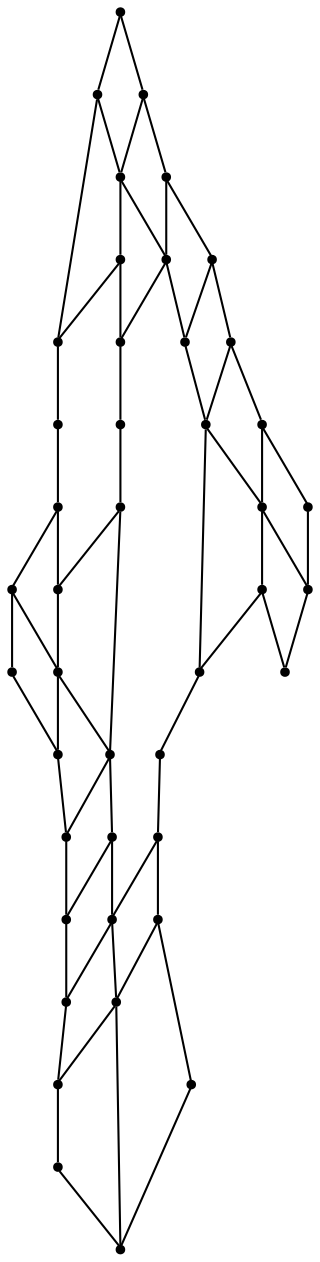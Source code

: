 graph {
  node [shape=point,comment="{\"directed\":false,\"doi\":\"10.1007/11618058_3\",\"figure\":\"4 (14)\"}"]

  v0 [pos="1583.436246366279,1390.2394664379972"]
  v1 [pos="1578.1216706031978,1402.5456162386158"]
  v2 [pos="1571.7809411337212,1373.9707044852792"]
  v3 [pos="1567.5426280886627,1425.233146756194"]
  v4 [pos="1567.038390261628,1386.6539688997486"]
  v5 [pos="1549.1746230014533,1343.0685730867604"]
  v6 [pos="1559.8443132267441,1407.477988013925"]
  v7 [pos="1543.2193450218024,1359.0779992037037"]
  v8 [pos="1530.5180777616279,1404.3977153393644"]
  v9 [pos="1519.3502861555232,1298.0102590812264"]
  v10 [pos="1513.5576081031977,1302.0456365836676"]
  v11 [pos="1477.0549736555233,1440.8446363700448"]
  v12 [pos="1485.5513444767441,1256.3195916109303"]
  v13 [pos="1468.9596974927326,1255.9404107027271"]
  v14 [pos="1462.430359738372,1227.5279096854742"]
  v15 [pos="1417.6063544694766,1466.9019115063566"]
  v16 [pos="1448.6996320857559,1228.7185720695077"]
  v17 [pos="1423.956558866279,1249.218628018401"]
  v18 [pos="1449.7728424781976,1213.6061402254322"]
  v19 [pos="1435.2951535247091,1217.4477946850675"]
  v20 [pos="1426.3725699491279,1229.8373591992276"]
  v21 [pos="1407.1908975290698,1227.2748681001879"]
  v22 [pos="1377.4677007630814,1275.1602224601327"]
  v23 [pos="1402.3973155886629,1485.6623701346932"]
  v24 [pos="1373.546098292151,1460.4936015698331"]
  v25 [pos="1408.0400481468023,1486.6935781730233"]
  v26 [pos="1388.695839389535,1498.0821343355396"]
  v27 [pos="1362.7857603561047,1250.5185496899503"]
  v28 [pos="1383.027034883721,1487.3655053072193"]
  v29 [pos="1377.8657113008721,1502.5997849397877"]
  v30 [pos="1371.1686228197673,1488.93522144288"]
  v31 [pos="1336.9538653706397,1311.0696526460865"]
  v32 [pos="1340.9754315043604,1414.3790296805917"]
  v33 [pos="1357.6744503997093,1460.3237521740812"]
  v34 [pos="1326.1185546875,1286.7571882499276"]
  v35 [pos="1335.1859011627907,1418.5320905936776"]
  v36 [pos="1323.3263762718022,1356.748745053313"]
  v37 [pos="1320.374745639535,1306.726969489755"]
  v38 [pos="1316.6626408066859,1373.0039648307381"]
  v39 [pos="1306.8712254723837,1311.4456864290455"]
  v40 [pos="1310.2552371002907,1328.2820753348885"]
  v41 [pos="1303.6623410247091,1341.4362959159432"]
  v42 [pos="1297.945621366279,1324.611319312753"]

  v0 -- v1 [id="-1",pos="1583.436246366279,1390.2394664379972 1578.1216706031978,1402.5456162386158 1578.1216706031978,1402.5456162386158 1578.1216706031978,1402.5456162386158"]
  v42 -- v39 [id="-3",pos="1297.945621366279,1324.611319312753 1306.8712254723837,1311.4456864290455 1306.8712254723837,1311.4456864290455 1306.8712254723837,1311.4456864290455"]
  v42 -- v41 [id="-4",pos="1297.945621366279,1324.611319312753 1303.6623410247091,1341.4362959159432 1303.6623410247091,1341.4362959159432 1303.6623410247091,1341.4362959159432"]
  v41 -- v40 [id="-9",pos="1303.6623410247091,1341.4362959159432 1310.2552371002907,1328.2820753348885 1310.2552371002907,1328.2820753348885 1310.2552371002907,1328.2820753348885"]
  v41 -- v38 [id="-10",pos="1303.6623410247091,1341.4362959159432 1316.6626408066859,1373.0039648307381 1316.6626408066859,1373.0039648307381 1316.6626408066859,1373.0039648307381"]
  v39 -- v40 [id="-15",pos="1306.8712254723837,1311.4456864290455 1310.2552371002907,1328.2820753348885 1310.2552371002907,1328.2820753348885 1310.2552371002907,1328.2820753348885"]
  v39 -- v34 [id="-16",pos="1306.8712254723837,1311.4456864290455 1326.1185546875,1286.7571882499276 1326.1185546875,1286.7571882499276 1326.1185546875,1286.7571882499276"]
  v40 -- v37 [id="-23",pos="1310.2552371002907,1328.2820753348885 1320.374745639535,1306.726969489755 1320.374745639535,1306.726969489755 1320.374745639535,1306.726969489755"]
  v40 -- v36 [id="-24",pos="1310.2552371002907,1328.2820753348885 1323.3263762718022,1356.748745053313 1323.3263762718022,1356.748745053313 1323.3263762718022,1356.748745053313"]
  v38 -- v36 [id="-29",pos="1316.6626408066859,1373.0039648307381 1323.3263762718022,1356.748745053313 1323.3263762718022,1356.748745053313 1323.3263762718022,1356.748745053313"]
  v38 -- v35 [id="-30",pos="1316.6626408066859,1373.0039648307381 1335.1859011627907,1418.5320905936776 1335.1859011627907,1418.5320905936776 1335.1859011627907,1418.5320905936776"]
  v37 -- v34 [id="-34",pos="1320.374745639535,1306.726969489755 1326.1185546875,1286.7571882499276 1326.1185546875,1286.7571882499276 1326.1185546875,1286.7571882499276"]
  v37 -- v31 [id="-37",pos="1320.374745639535,1306.726969489755 1336.9538653706397,1311.0696526460865 1336.9538653706397,1311.0696526460865 1336.9538653706397,1311.0696526460865"]
  v36 -- v31 [id="-42",pos="1323.3263762718022,1356.748745053313 1336.9538653706397,1311.0696526460865 1336.9538653706397,1311.0696526460865 1336.9538653706397,1311.0696526460865"]
  v36 -- v32 [id="-45",pos="1323.3263762718022,1356.748745053313 1340.9754315043604,1414.3790296805917 1340.9754315043604,1414.3790296805917 1340.9754315043604,1414.3790296805917"]
  v34 -- v27 [id="-50",pos="1326.1185546875,1286.7571882499276 1362.7857603561047,1250.5185496899503 1362.7857603561047,1250.5185496899503 1362.7857603561047,1250.5185496899503"]
  v35 -- v33 [id="-58",pos="1335.1859011627907,1418.5320905936776 1357.6744503997093,1460.3237521740812 1357.6744503997093,1460.3237521740812 1357.6744503997093,1460.3237521740812"]
  v35 -- v32 [id="-59",pos="1335.1859011627907,1418.5320905936776 1340.9754315043604,1414.3790296805917 1340.9754315043604,1414.3790296805917 1340.9754315043604,1414.3790296805917"]
  v31 -- v22 [id="-62",pos="1336.9538653706397,1311.0696526460865 1377.4677007630814,1275.1602224601327 1377.4677007630814,1275.1602224601327 1377.4677007630814,1275.1602224601327"]
  v32 -- v24 [id="-69",pos="1340.9754315043604,1414.3790296805917 1373.546098292151,1460.4936015698331 1373.546098292151,1460.4936015698331 1373.546098292151,1460.4936015698331"]
  v33 -- v30 [id="-73",pos="1357.6744503997093,1460.3237521740812 1371.1686228197673,1488.93522144288 1371.1686228197673,1488.93522144288 1371.1686228197673,1488.93522144288"]
  v33 -- v24 [id="-75",pos="1357.6744503997093,1460.3237521740812 1373.546098292151,1460.4936015698331 1373.546098292151,1460.4936015698331 1373.546098292151,1460.4936015698331"]
  v27 -- v21 [id="-78",pos="1362.7857603561047,1250.5185496899503 1407.1908975290698,1227.2748681001879 1407.1908975290698,1227.2748681001879 1407.1908975290698,1227.2748681001879"]
  v30 -- v29 [id="-85",pos="1371.1686228197673,1488.93522144288 1377.8657113008721,1502.5997849397877 1377.8657113008721,1502.5997849397877 1377.8657113008721,1502.5997849397877"]
  v30 -- v28 [id="-87",pos="1371.1686228197673,1488.93522144288 1383.027034883721,1487.3655053072193 1383.027034883721,1487.3655053072193 1383.027034883721,1487.3655053072193"]
  v24 -- v28 [id="-91",pos="1373.546098292151,1460.4936015698331 1383.027034883721,1487.3655053072193 1383.027034883721,1487.3655053072193 1383.027034883721,1487.3655053072193"]
  v24 -- v15 [id="-93",pos="1373.546098292151,1460.4936015698331 1417.6063544694766,1466.9019115063566 1417.6063544694766,1466.9019115063566 1417.6063544694766,1466.9019115063566"]
  v22 -- v17 [id="-98",pos="1377.4677007630814,1275.1602224601327 1423.956558866279,1249.218628018401 1423.956558866279,1249.218628018401 1423.956558866279,1249.218628018401"]
  v29 -- v26 [id="-100",pos="1377.8657113008721,1502.5997849397877 1388.695839389535,1498.0821343355396 1388.695839389535,1498.0821343355396 1388.695839389535,1498.0821343355396"]
  v28 -- v26 [id="-107",pos="1383.027034883721,1487.3655053072193 1388.695839389535,1498.0821343355396 1388.695839389535,1498.0821343355396 1388.695839389535,1498.0821343355396"]
  v28 -- v23 [id="-108",pos="1383.027034883721,1487.3655053072193 1402.3973155886629,1485.6623701346932 1402.3973155886629,1485.6623701346932 1402.3973155886629,1485.6623701346932"]
  v26 -- v25 [id="-114",pos="1388.695839389535,1498.0821343355396 1408.0400481468023,1486.6935781730233 1408.0400481468023,1486.6935781730233 1408.0400481468023,1486.6935781730233"]
  v23 -- v15 [id="-118",pos="1402.3973155886629,1485.6623701346932 1417.6063544694766,1466.9019115063566 1417.6063544694766,1466.9019115063566 1417.6063544694766,1466.9019115063566"]
  v23 -- v25 [id="-121",pos="1402.3973155886629,1485.6623701346932 1408.0400481468023,1486.6935781730233 1408.0400481468023,1486.6935781730233 1408.0400481468023,1486.6935781730233"]
  v21 -- v19 [id="-128",pos="1407.1908975290698,1227.2748681001879 1435.2951535247091,1217.4477946850675 1435.2951535247091,1217.4477946850675 1435.2951535247091,1217.4477946850675"]
  v21 -- v20 [id="-131",pos="1407.1908975290698,1227.2748681001879 1426.3725699491279,1229.8373591992276 1426.3725699491279,1229.8373591992276 1426.3725699491279,1229.8373591992276"]
  v15 -- v11 [id="-136",pos="1417.6063544694766,1466.9019115063566 1477.0549736555233,1440.8446363700448 1477.0549736555233,1440.8446363700448 1477.0549736555233,1440.8446363700448"]
  v17 -- v20 [id="-140",pos="1423.956558866279,1249.218628018401 1426.3725699491279,1229.8373591992276 1426.3725699491279,1229.8373591992276 1426.3725699491279,1229.8373591992276"]
  v17 -- v13 [id="-145",pos="1423.956558866279,1249.218628018401 1468.9596974927326,1255.9404107027271 1468.9596974927326,1255.9404107027271 1468.9596974927326,1255.9404107027271"]
  v20 -- v16 [id="-148",pos="1426.3725699491279,1229.8373591992276 1448.6996320857559,1228.7185720695077 1448.6996320857559,1228.7185720695077 1448.6996320857559,1228.7185720695077"]
  v19 -- v16 [id="-153",pos="1435.2951535247091,1217.4477946850675 1448.6996320857559,1228.7185720695077 1448.6996320857559,1228.7185720695077 1448.6996320857559,1228.7185720695077"]
  v19 -- v18 [id="-154",pos="1435.2951535247091,1217.4477946850675 1449.7728424781976,1213.6061402254322 1449.7728424781976,1213.6061402254322 1449.7728424781976,1213.6061402254322"]
  v16 -- v13 [id="-163",pos="1448.6996320857559,1228.7185720695077 1468.9596974927326,1255.9404107027271 1468.9596974927326,1255.9404107027271 1468.9596974927326,1255.9404107027271"]
  v16 -- v14 [id="-164",pos="1448.6996320857559,1228.7185720695077 1462.430359738372,1227.5279096854742 1462.430359738372,1227.5279096854742 1462.430359738372,1227.5279096854742"]
  v18 -- v14 [id="-167",pos="1449.7728424781976,1213.6061402254322 1462.430359738372,1227.5279096854742 1462.430359738372,1227.5279096854742 1462.430359738372,1227.5279096854742"]
  v14 -- v12 [id="-173",pos="1462.430359738372,1227.5279096854742 1485.5513444767441,1256.3195916109303 1485.5513444767441,1256.3195916109303 1485.5513444767441,1256.3195916109303"]
  v13 -- v10 [id="-179",pos="1468.9596974927326,1255.9404107027271 1513.5576081031977,1302.0456365836676 1513.5576081031977,1302.0456365836676 1513.5576081031977,1302.0456365836676"]
  v13 -- v12 [id="-181",pos="1468.9596974927326,1255.9404107027271 1485.5513444767441,1256.3195916109303 1485.5513444767441,1256.3195916109303 1485.5513444767441,1256.3195916109303"]
  v11 -- v8 [id="-184",pos="1477.0549736555233,1440.8446363700448 1530.5180777616279,1404.3977153393644 1530.5180777616279,1404.3977153393644 1530.5180777616279,1404.3977153393644"]
  v12 -- v9 [id="-191",pos="1485.5513444767441,1256.3195916109303 1519.3502861555232,1298.0102590812264 1519.3502861555232,1298.0102590812264 1519.3502861555232,1298.0102590812264"]
  v10 -- v7 [id="-195",pos="1513.5576081031977,1302.0456365836676 1543.2193450218024,1359.0779992037037 1543.2193450218024,1359.0779992037037 1543.2193450218024,1359.0779992037037"]
  v10 -- v9 [id="-196",pos="1513.5576081031977,1302.0456365836676 1519.3502861555232,1298.0102590812264 1519.3502861555232,1298.0102590812264 1519.3502861555232,1298.0102590812264"]
  v9 -- v5 [id="-203",pos="1519.3502861555232,1298.0102590812264 1549.1746230014533,1343.0685730867604 1549.1746230014533,1343.0685730867604 1549.1746230014533,1343.0685730867604"]
  v8 -- v7 [id="-206",pos="1530.5180777616279,1404.3977153393644 1543.2193450218024,1359.0779992037037 1543.2193450218024,1359.0779992037037 1543.2193450218024,1359.0779992037037"]
  v8 -- v6 [id="-209",pos="1530.5180777616279,1404.3977153393644 1559.8443132267441,1407.477988013925 1559.8443132267441,1407.477988013925 1559.8443132267441,1407.477988013925"]
  v7 -- v5 [id="-214",pos="1543.2193450218024,1359.0779992037037 1549.1746230014533,1343.0685730867604 1549.1746230014533,1343.0685730867604 1549.1746230014533,1343.0685730867604"]
  v7 -- v4 [id="-217",pos="1543.2193450218024,1359.0779992037037 1567.038390261628,1386.6539688997486 1567.038390261628,1386.6539688997486 1567.038390261628,1386.6539688997486"]
  v5 -- v2 [id="-223",pos="1549.1746230014533,1343.0685730867604 1571.7809411337212,1373.9707044852792 1571.7809411337212,1373.9707044852792 1571.7809411337212,1373.9707044852792"]
  v6 -- v4 [id="-226",pos="1559.8443132267441,1407.477988013925 1567.038390261628,1386.6539688997486 1567.038390261628,1386.6539688997486 1567.038390261628,1386.6539688997486"]
  v6 -- v3 [id="-229",pos="1559.8443132267441,1407.477988013925 1567.5426280886627,1425.233146756194 1567.5426280886627,1425.233146756194 1567.5426280886627,1425.233146756194"]
  v4 -- v2 [id="-236",pos="1567.038390261628,1386.6539688997486 1571.7809411337212,1373.9707044852792 1571.7809411337212,1373.9707044852792 1571.7809411337212,1373.9707044852792"]
  v3 -- v1 [id="-239",pos="1567.5426280886627,1425.233146756194 1578.1216706031978,1402.5456162386158 1578.1216706031978,1402.5456162386158 1578.1216706031978,1402.5456162386158"]
  v4 -- v1 [id="-240",pos="1567.038390261628,1386.6539688997486 1578.1216706031978,1402.5456162386158 1578.1216706031978,1402.5456162386158 1578.1216706031978,1402.5456162386158"]
  v2 -- v0 [id="-247",pos="1571.7809411337212,1373.9707044852792 1583.436246366279,1390.2394664379972 1583.436246366279,1390.2394664379972 1583.436246366279,1390.2394664379972"]
}